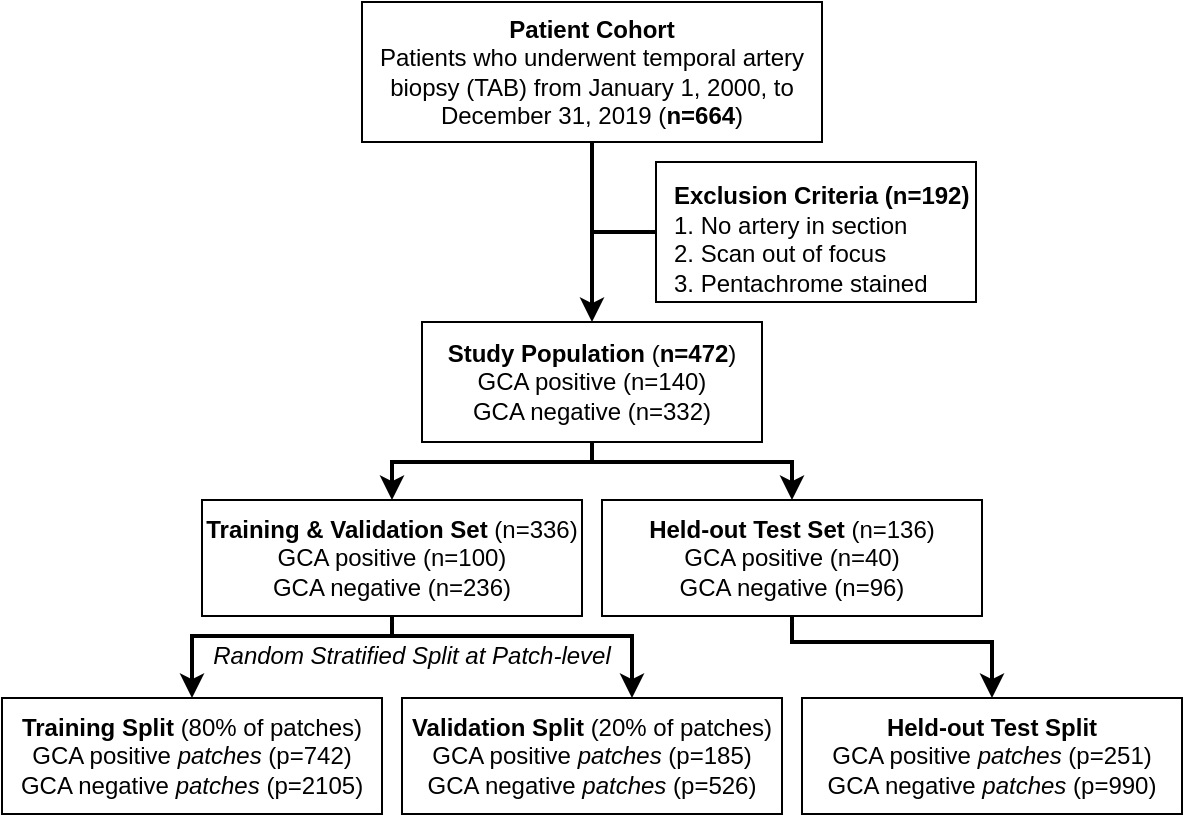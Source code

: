 <mxfile version="26.0.3">
  <diagram name="Page-1" id="ppxMbuK1FL39pvvQCpOG">
    <mxGraphModel dx="1242" dy="855" grid="1" gridSize="10" guides="1" tooltips="1" connect="1" arrows="1" fold="1" page="1" pageScale="1" pageWidth="850" pageHeight="1100" math="0" shadow="0">
      <root>
        <mxCell id="0" />
        <mxCell id="1" parent="0" />
        <mxCell id="71t9Yjp6_9-igJBRCe6k-6" style="edgeStyle=orthogonalEdgeStyle;rounded=0;orthogonalLoop=1;jettySize=auto;html=1;strokeWidth=2;" parent="1" source="71t9Yjp6_9-igJBRCe6k-1" target="71t9Yjp6_9-igJBRCe6k-5" edge="1">
          <mxGeometry relative="1" as="geometry" />
        </mxCell>
        <mxCell id="71t9Yjp6_9-igJBRCe6k-14" style="edgeStyle=orthogonalEdgeStyle;rounded=0;orthogonalLoop=1;jettySize=auto;html=1;exitX=0.5;exitY=1;exitDx=0;exitDy=0;entryX=0;entryY=0.5;entryDx=0;entryDy=0;strokeWidth=2;endArrow=none;endFill=0;" parent="1" source="71t9Yjp6_9-igJBRCe6k-1" target="71t9Yjp6_9-igJBRCe6k-4" edge="1">
          <mxGeometry relative="1" as="geometry" />
        </mxCell>
        <mxCell id="71t9Yjp6_9-igJBRCe6k-1" value="&lt;b&gt;Patient Cohort&lt;/b&gt;&lt;br&gt;&lt;div&gt;Patients who underwent temporal artery biopsy (TAB) from January 1, 2000, to December 31, 2019 (&lt;b&gt;n=664&lt;/b&gt;)&lt;br&gt;&lt;/div&gt;" style="rounded=0;whiteSpace=wrap;html=1;" parent="1" vertex="1">
          <mxGeometry x="320" y="150" width="230" height="70" as="geometry" />
        </mxCell>
        <mxCell id="71t9Yjp6_9-igJBRCe6k-4" value="&lt;div align=&quot;left&quot;&gt;&lt;br&gt;&lt;/div&gt;&lt;div align=&quot;left&quot;&gt;&lt;b&gt;Exclusion Criteria (n=192)&lt;/b&gt;&lt;br&gt;&lt;/div&gt;&lt;div align=&quot;left&quot;&gt;1. No artery in section&lt;br&gt;&lt;/div&gt;&lt;div align=&quot;left&quot;&gt;2. Scan out of focus&lt;br&gt;&lt;/div&gt;&lt;div align=&quot;left&quot;&gt;3. Pentachrome stained&lt;/div&gt;" style="rounded=0;whiteSpace=wrap;html=1;align=left;verticalAlign=bottom;spacingLeft=7;" parent="1" vertex="1">
          <mxGeometry x="467" y="230" width="160" height="70" as="geometry" />
        </mxCell>
        <mxCell id="71t9Yjp6_9-igJBRCe6k-12" style="edgeStyle=orthogonalEdgeStyle;rounded=0;orthogonalLoop=1;jettySize=auto;html=1;exitX=0.5;exitY=1;exitDx=0;exitDy=0;entryX=0.5;entryY=0;entryDx=0;entryDy=0;strokeWidth=2;" parent="1" source="71t9Yjp6_9-igJBRCe6k-5" target="71t9Yjp6_9-igJBRCe6k-10" edge="1">
          <mxGeometry relative="1" as="geometry">
            <Array as="points">
              <mxPoint x="435" y="380" />
              <mxPoint x="535" y="380" />
            </Array>
          </mxGeometry>
        </mxCell>
        <mxCell id="71t9Yjp6_9-igJBRCe6k-13" style="edgeStyle=orthogonalEdgeStyle;rounded=0;orthogonalLoop=1;jettySize=auto;html=1;exitX=0.5;exitY=1;exitDx=0;exitDy=0;strokeWidth=2;" parent="1" source="71t9Yjp6_9-igJBRCe6k-5" target="71t9Yjp6_9-igJBRCe6k-8" edge="1">
          <mxGeometry relative="1" as="geometry">
            <Array as="points">
              <mxPoint x="435" y="380" />
              <mxPoint x="335" y="380" />
            </Array>
          </mxGeometry>
        </mxCell>
        <mxCell id="71t9Yjp6_9-igJBRCe6k-5" value="&lt;b&gt;Study Population &lt;/b&gt;(&lt;b&gt;n=472&lt;/b&gt;)&lt;div&gt;GCA positive (n=140)&lt;br&gt;&lt;/div&gt;&lt;div&gt;GCA negative (n=332)&lt;br&gt;&lt;/div&gt;" style="rounded=0;whiteSpace=wrap;html=1;" parent="1" vertex="1">
          <mxGeometry x="350" y="310" width="170" height="60" as="geometry" />
        </mxCell>
        <mxCell id="71t9Yjp6_9-igJBRCe6k-17" style="edgeStyle=orthogonalEdgeStyle;rounded=0;orthogonalLoop=1;jettySize=auto;html=1;exitX=0.5;exitY=1;exitDx=0;exitDy=0;fontStyle=0;strokeWidth=2;entryX=0.5;entryY=0;entryDx=0;entryDy=0;" parent="1" source="71t9Yjp6_9-igJBRCe6k-8" target="71t9Yjp6_9-igJBRCe6k-15" edge="1">
          <mxGeometry relative="1" as="geometry">
            <Array as="points">
              <mxPoint x="335" y="467" />
              <mxPoint x="235" y="467" />
            </Array>
          </mxGeometry>
        </mxCell>
        <mxCell id="71t9Yjp6_9-igJBRCe6k-18" value="" style="edgeStyle=orthogonalEdgeStyle;rounded=0;orthogonalLoop=1;jettySize=auto;html=1;exitX=0.5;exitY=1;exitDx=0;exitDy=0;fontSize=12;fontStyle=0;strokeWidth=2;" parent="1" source="71t9Yjp6_9-igJBRCe6k-8" target="71t9Yjp6_9-igJBRCe6k-16" edge="1">
          <mxGeometry relative="1" as="geometry">
            <Array as="points">
              <mxPoint x="335" y="467" />
              <mxPoint x="455" y="467" />
            </Array>
          </mxGeometry>
        </mxCell>
        <mxCell id="71t9Yjp6_9-igJBRCe6k-8" value="&lt;b&gt;Training &amp;amp; Validation Set &lt;/b&gt;(n=336)&lt;div&gt;GCA positive (n=100)&lt;br&gt;&lt;/div&gt;GCA negative (n=236)" style="rounded=0;whiteSpace=wrap;html=1;" parent="1" vertex="1">
          <mxGeometry x="240" y="399" width="190" height="58" as="geometry" />
        </mxCell>
        <mxCell id="71t9Yjp6_9-igJBRCe6k-23" style="edgeStyle=orthogonalEdgeStyle;rounded=0;orthogonalLoop=1;jettySize=auto;html=1;entryX=0.5;entryY=0;entryDx=0;entryDy=0;strokeWidth=2;" parent="1" source="71t9Yjp6_9-igJBRCe6k-10" target="71t9Yjp6_9-igJBRCe6k-22" edge="1">
          <mxGeometry relative="1" as="geometry">
            <Array as="points">
              <mxPoint x="535" y="470" />
              <mxPoint x="635" y="470" />
            </Array>
          </mxGeometry>
        </mxCell>
        <mxCell id="71t9Yjp6_9-igJBRCe6k-10" value="&lt;div&gt;&lt;b&gt;Held-out Test Set &lt;/b&gt;(n=136)&lt;div&gt;GCA positive (n=40)&lt;br&gt;&lt;/div&gt;GCA negative (n=96)&lt;/div&gt;" style="rounded=0;whiteSpace=wrap;html=1;" parent="1" vertex="1">
          <mxGeometry x="440" y="399" width="190" height="58" as="geometry" />
        </mxCell>
        <mxCell id="71t9Yjp6_9-igJBRCe6k-15" value="&lt;b&gt;Training Split &lt;/b&gt;(80% of patches)&lt;br&gt;&lt;b&gt;&lt;/b&gt;&lt;div&gt;GCA positive &lt;i&gt;patches&lt;/i&gt; (p=742)&lt;br&gt;&lt;/div&gt;GCA negative &lt;i&gt;patches&lt;/i&gt; (p=2105)" style="rounded=0;whiteSpace=wrap;html=1;" parent="1" vertex="1">
          <mxGeometry x="140" y="498" width="190" height="58" as="geometry" />
        </mxCell>
        <mxCell id="71t9Yjp6_9-igJBRCe6k-16" value="&lt;b&gt;Validation Split &lt;/b&gt;(20% of patches)&lt;b&gt;&lt;br&gt;&lt;/b&gt;&lt;div&gt;GCA positive &lt;i&gt;patches&lt;/i&gt; (p=185)&lt;br&gt;&lt;/div&gt;GCA negative &lt;i&gt;patches&lt;/i&gt; (p=526)" style="rounded=0;whiteSpace=wrap;html=1;" parent="1" vertex="1">
          <mxGeometry x="340" y="498" width="190" height="58" as="geometry" />
        </mxCell>
        <mxCell id="71t9Yjp6_9-igJBRCe6k-20" value="&lt;i&gt;Random Stratified Split at Patch-level&lt;/i&gt;" style="text;html=1;strokeColor=none;fillColor=none;align=center;verticalAlign=middle;whiteSpace=wrap;rounded=0;fontSize=12;" parent="1" vertex="1">
          <mxGeometry x="240" y="467" width="210" height="20" as="geometry" />
        </mxCell>
        <mxCell id="71t9Yjp6_9-igJBRCe6k-22" value="&lt;b&gt;Held-out Test Split&lt;/b&gt;&lt;b&gt;&lt;br&gt;&lt;/b&gt;&lt;div&gt;GCA positive &lt;i&gt;patches&lt;/i&gt; (p=251)&lt;br&gt;&lt;/div&gt;GCA negative &lt;i&gt;patches&lt;/i&gt; (p=990)" style="rounded=0;whiteSpace=wrap;html=1;" parent="1" vertex="1">
          <mxGeometry x="540" y="498" width="190" height="58" as="geometry" />
        </mxCell>
      </root>
    </mxGraphModel>
  </diagram>
</mxfile>
